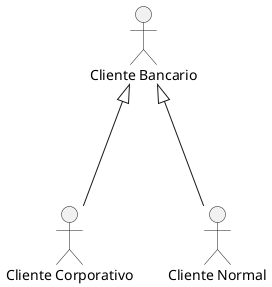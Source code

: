 @startuml

    :Cliente Bancario: as ban
    :Cliente Corporativo: as cor
    :Cliente Normal: as norm


    ban <|--- cor
    ban <|--- norm

@enduml